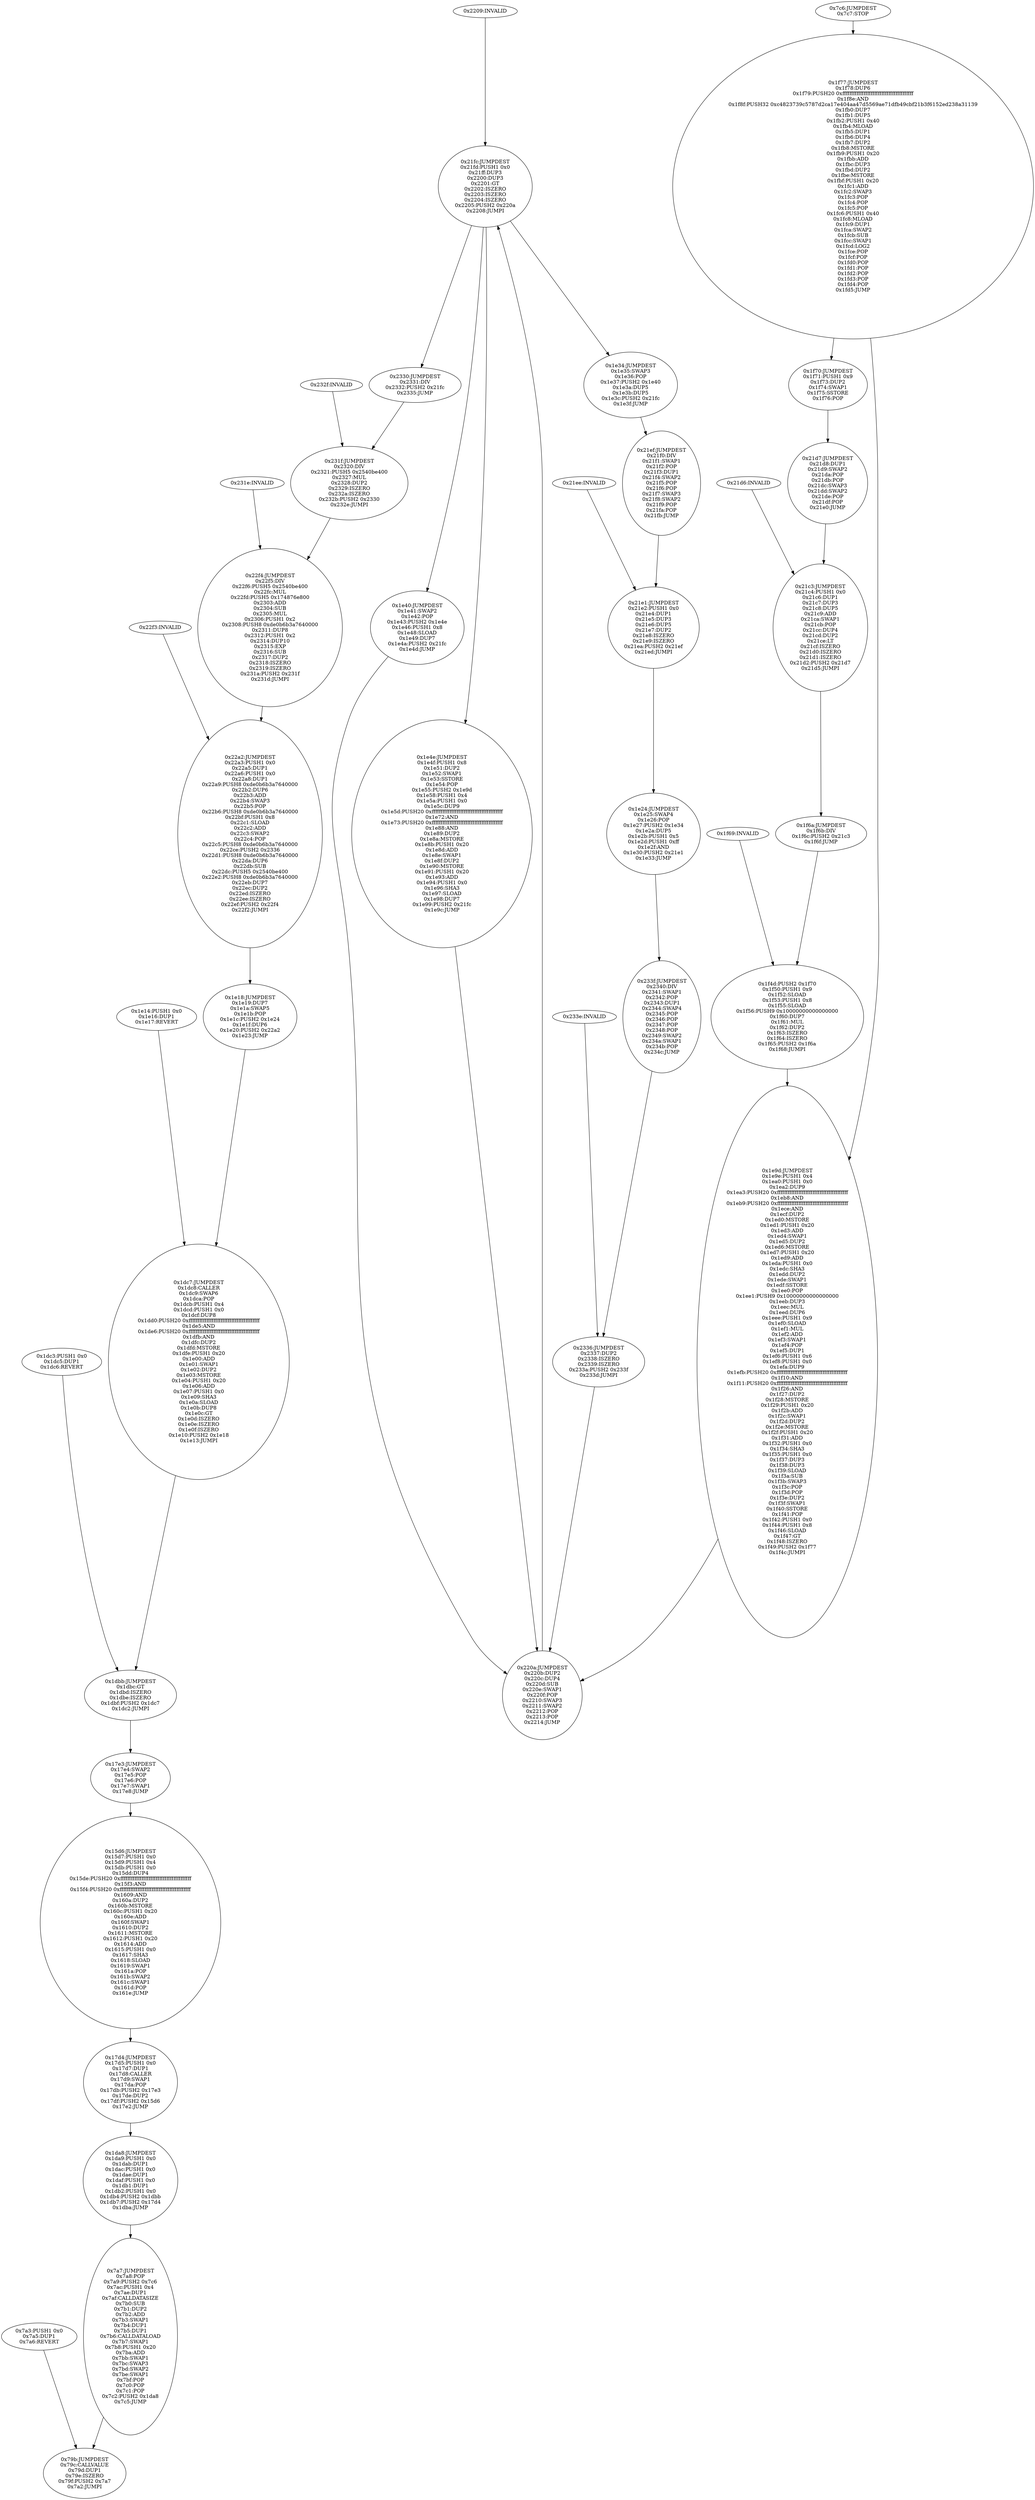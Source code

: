 digraph{
1947[label="0x79b:JUMPDEST
0x79c:CALLVALUE
0x79d:DUP1
0x79e:ISZERO
0x79f:PUSH2 0x7a7
0x7a2:JUMPI"]
1955[label="0x7a3:PUSH1 0x0
0x7a5:DUP1
0x7a6:REVERT"]
1955 -> 1947
1959[label="0x7a7:JUMPDEST
0x7a8:POP
0x7a9:PUSH2 0x7c6
0x7ac:PUSH1 0x4
0x7ae:DUP1
0x7af:CALLDATASIZE
0x7b0:SUB
0x7b1:DUP2
0x7b2:ADD
0x7b3:SWAP1
0x7b4:DUP1
0x7b5:DUP1
0x7b6:CALLDATALOAD
0x7b7:SWAP1
0x7b8:PUSH1 0x20
0x7ba:ADD
0x7bb:SWAP1
0x7bc:SWAP3
0x7bd:SWAP2
0x7be:SWAP1
0x7bf:POP
0x7c0:POP
0x7c1:POP
0x7c2:PUSH2 0x1da8
0x7c5:JUMP"]
1959 -> 1947
7592[label="0x1da8:JUMPDEST
0x1da9:PUSH1 0x0
0x1dab:DUP1
0x1dac:PUSH1 0x0
0x1dae:DUP1
0x1daf:PUSH1 0x0
0x1db1:DUP1
0x1db2:PUSH1 0x0
0x1db4:PUSH2 0x1dbb
0x1db7:PUSH2 0x17d4
0x1dba:JUMP"]
7592 -> 1959
6100[label="0x17d4:JUMPDEST
0x17d5:PUSH1 0x0
0x17d7:DUP1
0x17d8:CALLER
0x17d9:SWAP1
0x17da:POP
0x17db:PUSH2 0x17e3
0x17de:DUP2
0x17df:PUSH2 0x15d6
0x17e2:JUMP"]
6100 -> 7592
5590[label="0x15d6:JUMPDEST
0x15d7:PUSH1 0x0
0x15d9:PUSH1 0x4
0x15db:PUSH1 0x0
0x15dd:DUP4
0x15de:PUSH20 0xffffffffffffffffffffffffffffffffffffffff
0x15f3:AND
0x15f4:PUSH20 0xffffffffffffffffffffffffffffffffffffffff
0x1609:AND
0x160a:DUP2
0x160b:MSTORE
0x160c:PUSH1 0x20
0x160e:ADD
0x160f:SWAP1
0x1610:DUP2
0x1611:MSTORE
0x1612:PUSH1 0x20
0x1614:ADD
0x1615:PUSH1 0x0
0x1617:SHA3
0x1618:SLOAD
0x1619:SWAP1
0x161a:POP
0x161b:SWAP2
0x161c:SWAP1
0x161d:POP
0x161e:JUMP"]
5590 -> 6100
6115[label="0x17e3:JUMPDEST
0x17e4:SWAP2
0x17e5:POP
0x17e6:POP
0x17e7:SWAP1
0x17e8:JUMP"]
6115 -> 5590
7611[label="0x1dbb:JUMPDEST
0x1dbc:GT
0x1dbd:ISZERO
0x1dbe:ISZERO
0x1dbf:PUSH2 0x1dc7
0x1dc2:JUMPI"]
7611 -> 6115
7619[label="0x1dc3:PUSH1 0x0
0x1dc5:DUP1
0x1dc6:REVERT"]
7619 -> 7611
7623[label="0x1dc7:JUMPDEST
0x1dc8:CALLER
0x1dc9:SWAP6
0x1dca:POP
0x1dcb:PUSH1 0x4
0x1dcd:PUSH1 0x0
0x1dcf:DUP8
0x1dd0:PUSH20 0xffffffffffffffffffffffffffffffffffffffff
0x1de5:AND
0x1de6:PUSH20 0xffffffffffffffffffffffffffffffffffffffff
0x1dfb:AND
0x1dfc:DUP2
0x1dfd:MSTORE
0x1dfe:PUSH1 0x20
0x1e00:ADD
0x1e01:SWAP1
0x1e02:DUP2
0x1e03:MSTORE
0x1e04:PUSH1 0x20
0x1e06:ADD
0x1e07:PUSH1 0x0
0x1e09:SHA3
0x1e0a:SLOAD
0x1e0b:DUP8
0x1e0c:GT
0x1e0d:ISZERO
0x1e0e:ISZERO
0x1e0f:ISZERO
0x1e10:PUSH2 0x1e18
0x1e13:JUMPI"]
7623 -> 7611
7700[label="0x1e14:PUSH1 0x0
0x1e16:DUP1
0x1e17:REVERT"]
7700 -> 7623
7704[label="0x1e18:JUMPDEST
0x1e19:DUP7
0x1e1a:SWAP5
0x1e1b:POP
0x1e1c:PUSH2 0x1e24
0x1e1f:DUP6
0x1e20:PUSH2 0x22a2
0x1e23:JUMP"]
7704 -> 7623
8866[label="0x22a2:JUMPDEST
0x22a3:PUSH1 0x0
0x22a5:DUP1
0x22a6:PUSH1 0x0
0x22a8:DUP1
0x22a9:PUSH8 0xde0b6b3a7640000
0x22b2:DUP6
0x22b3:ADD
0x22b4:SWAP3
0x22b5:POP
0x22b6:PUSH8 0xde0b6b3a7640000
0x22bf:PUSH1 0x8
0x22c1:SLOAD
0x22c2:ADD
0x22c3:SWAP2
0x22c4:POP
0x22c5:PUSH8 0xde0b6b3a7640000
0x22ce:PUSH2 0x2336
0x22d1:PUSH8 0xde0b6b3a7640000
0x22da:DUP6
0x22db:SUB
0x22dc:PUSH5 0x2540be400
0x22e2:PUSH8 0xde0b6b3a7640000
0x22eb:DUP7
0x22ec:DUP2
0x22ed:ISZERO
0x22ee:ISZERO
0x22ef:PUSH2 0x22f4
0x22f2:JUMPI"]
8866 -> 7704
8947[label="0x22f3:INVALID"]
8947 -> 8866
8948[label="0x22f4:JUMPDEST
0x22f5:DIV
0x22f6:PUSH5 0x2540be400
0x22fc:MUL
0x22fd:PUSH5 0x174876e800
0x2303:ADD
0x2304:SUB
0x2305:MUL
0x2306:PUSH1 0x2
0x2308:PUSH8 0xde0b6b3a7640000
0x2311:DUP8
0x2312:PUSH1 0x2
0x2314:DUP10
0x2315:EXP
0x2316:SUB
0x2317:DUP2
0x2318:ISZERO
0x2319:ISZERO
0x231a:PUSH2 0x231f
0x231d:JUMPI"]
8948 -> 8866
8990[label="0x231e:INVALID"]
8990 -> 8948
8991[label="0x231f:JUMPDEST
0x2320:DIV
0x2321:PUSH5 0x2540be400
0x2327:MUL
0x2328:DUP2
0x2329:ISZERO
0x232a:ISZERO
0x232b:PUSH2 0x2330
0x232e:JUMPI"]
8991 -> 8948
9007[label="0x232f:INVALID"]
9007 -> 8991
9008[label="0x2330:JUMPDEST
0x2331:DIV
0x2332:PUSH2 0x21fc
0x2335:JUMP"]
9008 -> 8991
8700[label="0x21fc:JUMPDEST
0x21fd:PUSH1 0x0
0x21ff:DUP3
0x2200:DUP3
0x2201:GT
0x2202:ISZERO
0x2203:ISZERO
0x2204:ISZERO
0x2205:PUSH2 0x220a
0x2208:JUMPI"]
8700 -> 9008
8700 -> 7732
8700 -> 7744
8700 -> 7758
8713[label="0x2209:INVALID"]
8713 -> 8700
8714[label="0x220a:JUMPDEST
0x220b:DUP2
0x220c:DUP4
0x220d:SUB
0x220e:SWAP1
0x220f:POP
0x2210:SWAP3
0x2211:SWAP2
0x2212:POP
0x2213:POP
0x2214:JUMP"]
8714 -> 8700
9014[label="0x2336:JUMPDEST
0x2337:DUP2
0x2338:ISZERO
0x2339:ISZERO
0x233a:PUSH2 0x233f
0x233d:JUMPI"]
9014 -> 8714
9022[label="0x233e:INVALID"]
9022 -> 9014
9023[label="0x233f:JUMPDEST
0x2340:DIV
0x2341:SWAP1
0x2342:POP
0x2343:DUP1
0x2344:SWAP4
0x2345:POP
0x2346:POP
0x2347:POP
0x2348:POP
0x2349:SWAP2
0x234a:SWAP1
0x234b:POP
0x234c:JUMP"]
9023 -> 9014
7716[label="0x1e24:JUMPDEST
0x1e25:SWAP4
0x1e26:POP
0x1e27:PUSH2 0x1e34
0x1e2a:DUP5
0x1e2b:PUSH1 0x5
0x1e2d:PUSH1 0xff
0x1e2f:AND
0x1e30:PUSH2 0x21e1
0x1e33:JUMP"]
7716 -> 9023
8673[label="0x21e1:JUMPDEST
0x21e2:PUSH1 0x0
0x21e4:DUP1
0x21e5:DUP3
0x21e6:DUP5
0x21e7:DUP2
0x21e8:ISZERO
0x21e9:ISZERO
0x21ea:PUSH2 0x21ef
0x21ed:JUMPI"]
8673 -> 7716
8686[label="0x21ee:INVALID"]
8686 -> 8673
8687[label="0x21ef:JUMPDEST
0x21f0:DIV
0x21f1:SWAP1
0x21f2:POP
0x21f3:DUP1
0x21f4:SWAP2
0x21f5:POP
0x21f6:POP
0x21f7:SWAP3
0x21f8:SWAP2
0x21f9:POP
0x21fa:POP
0x21fb:JUMP"]
8687 -> 8673
7732[label="0x1e34:JUMPDEST
0x1e35:SWAP3
0x1e36:POP
0x1e37:PUSH2 0x1e40
0x1e3a:DUP5
0x1e3b:DUP5
0x1e3c:PUSH2 0x21fc
0x1e3f:JUMP"]
7732 -> 8687
7744[label="0x1e40:JUMPDEST
0x1e41:SWAP2
0x1e42:POP
0x1e43:PUSH2 0x1e4e
0x1e46:PUSH1 0x8
0x1e48:SLOAD
0x1e49:DUP7
0x1e4a:PUSH2 0x21fc
0x1e4d:JUMP"]
7744 -> 8714
7758[label="0x1e4e:JUMPDEST
0x1e4f:PUSH1 0x8
0x1e51:DUP2
0x1e52:SWAP1
0x1e53:SSTORE
0x1e54:POP
0x1e55:PUSH2 0x1e9d
0x1e58:PUSH1 0x4
0x1e5a:PUSH1 0x0
0x1e5c:DUP9
0x1e5d:PUSH20 0xffffffffffffffffffffffffffffffffffffffff
0x1e72:AND
0x1e73:PUSH20 0xffffffffffffffffffffffffffffffffffffffff
0x1e88:AND
0x1e89:DUP2
0x1e8a:MSTORE
0x1e8b:PUSH1 0x20
0x1e8d:ADD
0x1e8e:SWAP1
0x1e8f:DUP2
0x1e90:MSTORE
0x1e91:PUSH1 0x20
0x1e93:ADD
0x1e94:PUSH1 0x0
0x1e96:SHA3
0x1e97:SLOAD
0x1e98:DUP7
0x1e99:PUSH2 0x21fc
0x1e9c:JUMP"]
7758 -> 8714
7837[label="0x1e9d:JUMPDEST
0x1e9e:PUSH1 0x4
0x1ea0:PUSH1 0x0
0x1ea2:DUP9
0x1ea3:PUSH20 0xffffffffffffffffffffffffffffffffffffffff
0x1eb8:AND
0x1eb9:PUSH20 0xffffffffffffffffffffffffffffffffffffffff
0x1ece:AND
0x1ecf:DUP2
0x1ed0:MSTORE
0x1ed1:PUSH1 0x20
0x1ed3:ADD
0x1ed4:SWAP1
0x1ed5:DUP2
0x1ed6:MSTORE
0x1ed7:PUSH1 0x20
0x1ed9:ADD
0x1eda:PUSH1 0x0
0x1edc:SHA3
0x1edd:DUP2
0x1ede:SWAP1
0x1edf:SSTORE
0x1ee0:POP
0x1ee1:PUSH9 0x10000000000000000
0x1eeb:DUP3
0x1eec:MUL
0x1eed:DUP6
0x1eee:PUSH1 0x9
0x1ef0:SLOAD
0x1ef1:MUL
0x1ef2:ADD
0x1ef3:SWAP1
0x1ef4:POP
0x1ef5:DUP1
0x1ef6:PUSH1 0x6
0x1ef8:PUSH1 0x0
0x1efa:DUP9
0x1efb:PUSH20 0xffffffffffffffffffffffffffffffffffffffff
0x1f10:AND
0x1f11:PUSH20 0xffffffffffffffffffffffffffffffffffffffff
0x1f26:AND
0x1f27:DUP2
0x1f28:MSTORE
0x1f29:PUSH1 0x20
0x1f2b:ADD
0x1f2c:SWAP1
0x1f2d:DUP2
0x1f2e:MSTORE
0x1f2f:PUSH1 0x20
0x1f31:ADD
0x1f32:PUSH1 0x0
0x1f34:SHA3
0x1f35:PUSH1 0x0
0x1f37:DUP3
0x1f38:DUP3
0x1f39:SLOAD
0x1f3a:SUB
0x1f3b:SWAP3
0x1f3c:POP
0x1f3d:POP
0x1f3e:DUP2
0x1f3f:SWAP1
0x1f40:SSTORE
0x1f41:POP
0x1f42:PUSH1 0x0
0x1f44:PUSH1 0x8
0x1f46:SLOAD
0x1f47:GT
0x1f48:ISZERO
0x1f49:PUSH2 0x1f77
0x1f4c:JUMPI"]
7837 -> 8714
8013[label="0x1f4d:PUSH2 0x1f70
0x1f50:PUSH1 0x9
0x1f52:SLOAD
0x1f53:PUSH1 0x8
0x1f55:SLOAD
0x1f56:PUSH9 0x10000000000000000
0x1f60:DUP7
0x1f61:MUL
0x1f62:DUP2
0x1f63:ISZERO
0x1f64:ISZERO
0x1f65:PUSH2 0x1f6a
0x1f68:JUMPI"]
8013 -> 7837
8041[label="0x1f69:INVALID"]
8041 -> 8013
8055[label="0x1f77:JUMPDEST
0x1f78:DUP6
0x1f79:PUSH20 0xffffffffffffffffffffffffffffffffffffffff
0x1f8e:AND
0x1f8f:PUSH32 0xc4823739c5787d2ca17e404aa47d5569ae71dfb49cbf21b3f6152ed238a31139
0x1fb0:DUP7
0x1fb1:DUP5
0x1fb2:PUSH1 0x40
0x1fb4:MLOAD
0x1fb5:DUP1
0x1fb6:DUP4
0x1fb7:DUP2
0x1fb8:MSTORE
0x1fb9:PUSH1 0x20
0x1fbb:ADD
0x1fbc:DUP3
0x1fbd:DUP2
0x1fbe:MSTORE
0x1fbf:PUSH1 0x20
0x1fc1:ADD
0x1fc2:SWAP3
0x1fc3:POP
0x1fc4:POP
0x1fc5:POP
0x1fc6:PUSH1 0x40
0x1fc8:MLOAD
0x1fc9:DUP1
0x1fca:SWAP2
0x1fcb:SUB
0x1fcc:SWAP1
0x1fcd:LOG2
0x1fce:POP
0x1fcf:POP
0x1fd0:POP
0x1fd1:POP
0x1fd2:POP
0x1fd3:POP
0x1fd4:POP
0x1fd5:JUMP"]
8055 -> 8048
8055 -> 7837
8042[label="0x1f6a:JUMPDEST
0x1f6b:DIV
0x1f6c:PUSH2 0x21c3
0x1f6f:JUMP"]
8042 -> 8013
1990[label="0x7c6:JUMPDEST
0x7c7:STOP"]
1990 -> 8055
8643[label="0x21c3:JUMPDEST
0x21c4:PUSH1 0x0
0x21c6:DUP1
0x21c7:DUP3
0x21c8:DUP5
0x21c9:ADD
0x21ca:SWAP1
0x21cb:POP
0x21cc:DUP4
0x21cd:DUP2
0x21ce:LT
0x21cf:ISZERO
0x21d0:ISZERO
0x21d1:ISZERO
0x21d2:PUSH2 0x21d7
0x21d5:JUMPI"]
8643 -> 8042
8662[label="0x21d6:INVALID"]
8662 -> 8643
8663[label="0x21d7:JUMPDEST
0x21d8:DUP1
0x21d9:SWAP2
0x21da:POP
0x21db:POP
0x21dc:SWAP3
0x21dd:SWAP2
0x21de:POP
0x21df:POP
0x21e0:JUMP"]
8663 -> 8643
8048[label="0x1f70:JUMPDEST
0x1f71:PUSH1 0x9
0x1f73:DUP2
0x1f74:SWAP1
0x1f75:SSTORE
0x1f76:POP"]
8048 -> 8663

}
